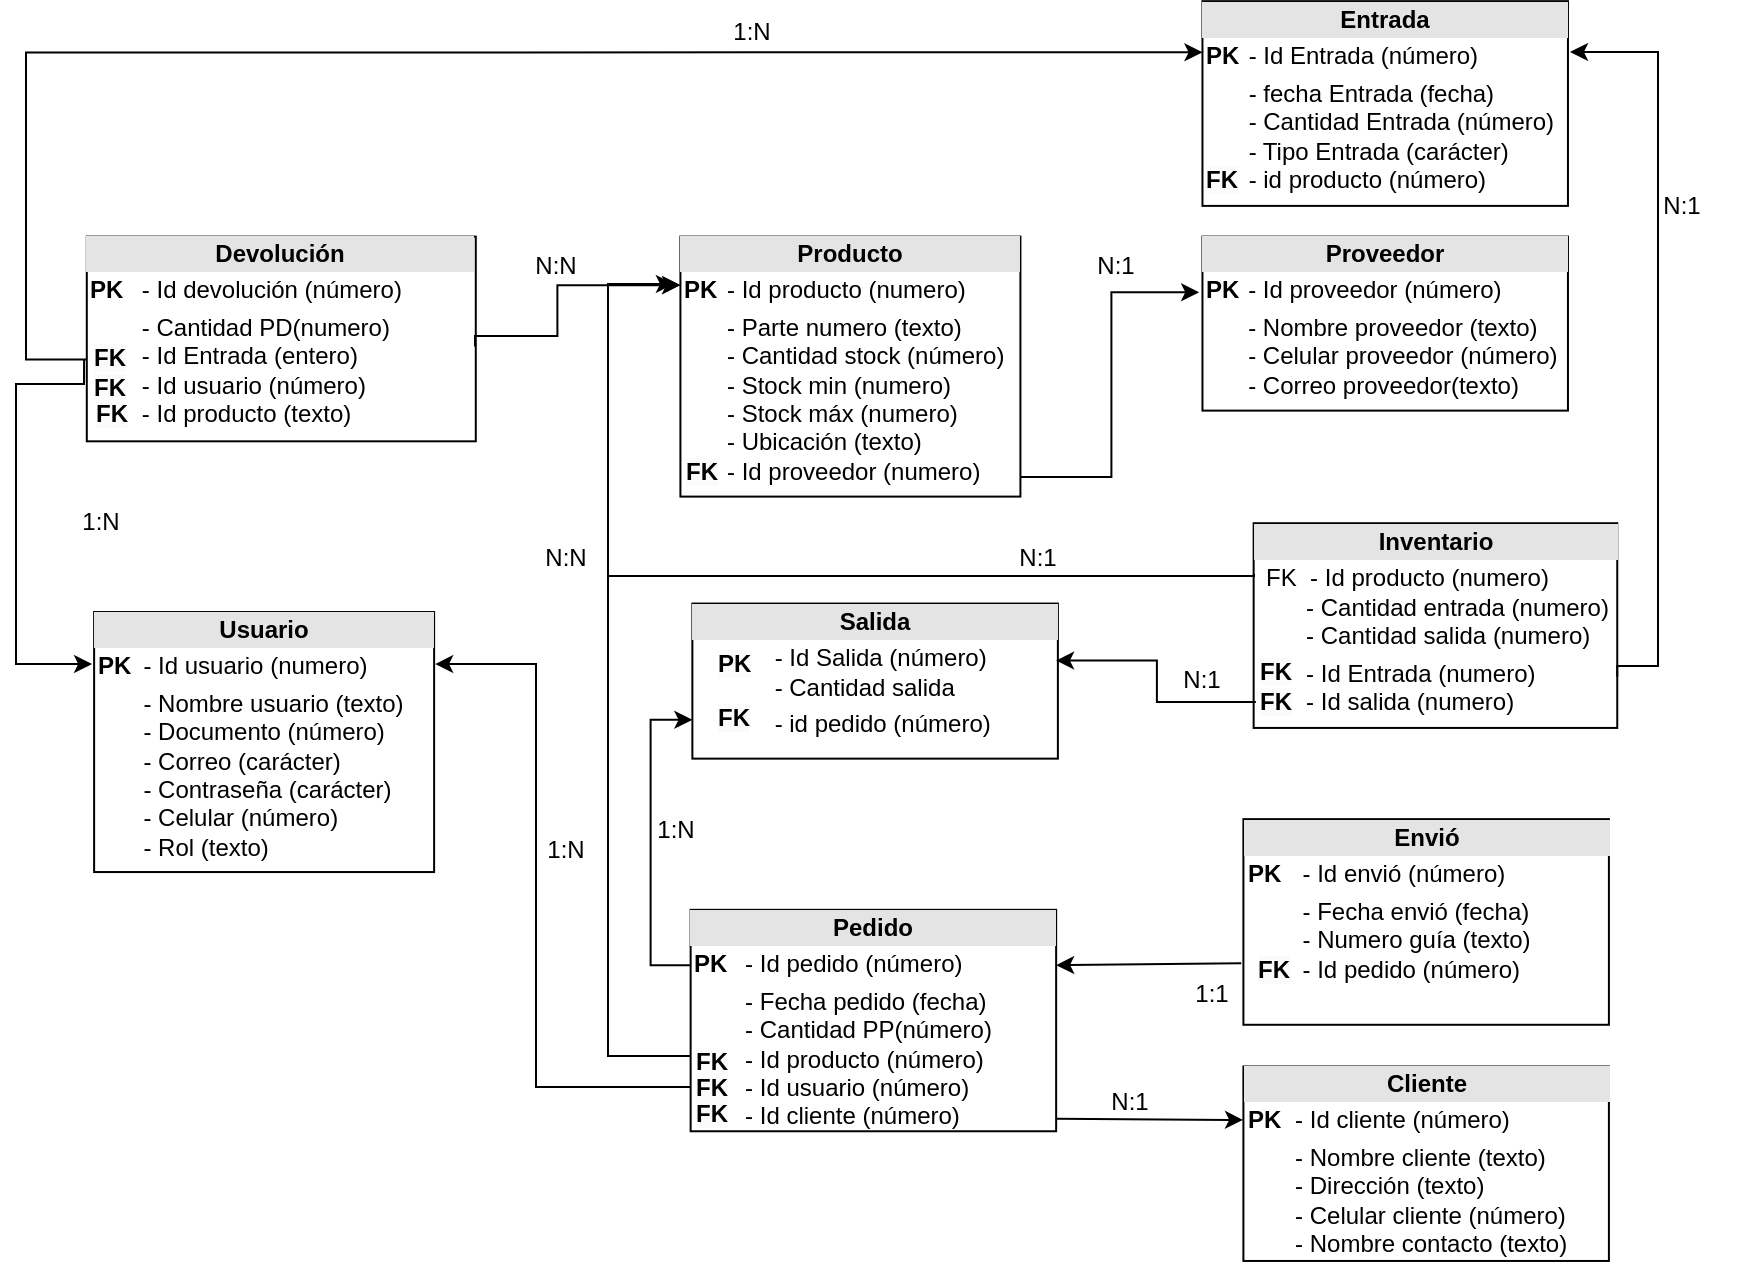 <mxfile version="24.0.0" type="device">
  <diagram name="Page-1" id="c4acf3e9-155e-7222-9cf6-157b1a14988f">
    <mxGraphModel dx="1984" dy="1630" grid="1" gridSize="5.118" guides="1" tooltips="1" connect="1" arrows="1" fold="1" page="1" pageScale="0.5" pageWidth="1100" pageHeight="850" background="none" math="0" shadow="0">
      <root>
        <mxCell id="0" />
        <mxCell id="1" parent="0" />
        <mxCell id="gZQvuJ74ukgTF1RDwBpT-62" value="&lt;div style=&quot;text-align: center; box-sizing: border-box; width: 100%; background: rgb(228, 228, 228); padding: 2px;&quot;&gt;&lt;b&gt;Usuario&lt;/b&gt;&lt;/div&gt;&lt;table style=&quot;width:100%;font-size:1em;&quot; cellpadding=&quot;2&quot; cellspacing=&quot;0&quot;&gt;&lt;tbody&gt;&lt;tr&gt;&lt;td&gt;&lt;b&gt;PK&lt;/b&gt;&lt;/td&gt;&lt;td&gt;- Id usuario (numero)&lt;/td&gt;&lt;/tr&gt;&lt;tr&gt;&lt;td&gt;&lt;br&gt;&lt;/td&gt;&lt;td&gt;- Nombre usuario (texto)&lt;br&gt;- Documento (número)&lt;br&gt;- Correo (carácter)&lt;br&gt;- Contraseña (carácter)&lt;br&gt;- Celular (número)&lt;br&gt;- Rol (texto)&lt;br&gt;&lt;/td&gt;&lt;/tr&gt;&lt;tr&gt;&lt;td&gt;&lt;/td&gt;&lt;td&gt;&lt;br&gt;&lt;/td&gt;&lt;/tr&gt;&lt;/tbody&gt;&lt;/table&gt;" style="verticalAlign=top;align=left;overflow=fill;html=1;whiteSpace=wrap;" parent="1" vertex="1">
          <mxGeometry x="19.06" y="-405.98" width="170" height="130" as="geometry" />
        </mxCell>
        <mxCell id="IS5c74JILzsbv8_1N6Hd-12" style="edgeStyle=orthogonalEdgeStyle;rounded=0;orthogonalLoop=1;jettySize=auto;html=1;entryX=0;entryY=0.75;entryDx=0;entryDy=0;exitX=0;exitY=0.25;exitDx=0;exitDy=0;" parent="1" source="gZQvuJ74ukgTF1RDwBpT-63" target="IS5c74JILzsbv8_1N6Hd-5" edge="1">
          <mxGeometry relative="1" as="geometry" />
        </mxCell>
        <mxCell id="gZQvuJ74ukgTF1RDwBpT-63" value="&lt;div style=&quot;text-align: center; box-sizing: border-box; width: 100%; background: rgb(228, 228, 228); padding: 2px;&quot;&gt;&lt;b&gt;Pedido&lt;/b&gt;&lt;/div&gt;&lt;table style=&quot;width:100%;font-size:1em;&quot; cellpadding=&quot;2&quot; cellspacing=&quot;0&quot;&gt;&lt;tbody&gt;&lt;tr&gt;&lt;td&gt;&lt;b&gt;PK&lt;/b&gt;&lt;/td&gt;&lt;td&gt;- Id pedido (número)&lt;/td&gt;&lt;/tr&gt;&lt;tr&gt;&lt;td&gt;&lt;/td&gt;&lt;td&gt;- Fecha pedido (fecha)&lt;br&gt;- Cantidad PP(número)&lt;br&gt;- Id producto (número)&lt;br&gt;- Id usuario (número)&lt;br&gt;- Id cliente (número)&lt;br&gt;&lt;br&gt;&lt;/td&gt;&lt;/tr&gt;&lt;/tbody&gt;&lt;/table&gt;" style="verticalAlign=top;align=left;overflow=fill;html=1;whiteSpace=wrap;" parent="1" vertex="1">
          <mxGeometry x="317.32" y="-257.08" width="182.75" height="110.71" as="geometry" />
        </mxCell>
        <mxCell id="gZQvuJ74ukgTF1RDwBpT-75" value="&lt;b style=&quot;border-color: var(--border-color); color: rgb(0, 0, 0); font-family: Helvetica; font-size: 12px; font-style: normal; font-variant-ligatures: normal; font-variant-caps: normal; letter-spacing: normal; orphans: 2; text-align: left; text-indent: 0px; text-transform: none; widows: 2; word-spacing: 0px; -webkit-text-stroke-width: 0px; background-color: rgb(251, 251, 251); text-decoration-thickness: initial; text-decoration-style: initial; text-decoration-color: initial;&quot;&gt;FK&lt;/b&gt;" style="text;whiteSpace=wrap;html=1;" parent="1" vertex="1">
          <mxGeometry x="318.19" y="-168.81" width="36.614" height="27.165" as="geometry" />
        </mxCell>
        <mxCell id="gZQvuJ74ukgTF1RDwBpT-76" value="&lt;b style=&quot;border-color: var(--border-color); color: rgb(0, 0, 0); font-family: Helvetica; font-size: 12px; font-style: normal; font-variant-ligatures: normal; font-variant-caps: normal; letter-spacing: normal; orphans: 2; text-align: left; text-indent: 0px; text-transform: none; widows: 2; word-spacing: 0px; -webkit-text-stroke-width: 0px; background-color: rgb(251, 251, 251); text-decoration-thickness: initial; text-decoration-style: initial; text-decoration-color: initial;&quot;&gt;FK&lt;/b&gt;" style="text;whiteSpace=wrap;html=1;" parent="1" vertex="1">
          <mxGeometry x="318.19" y="-194.799" width="36.614" height="27.165" as="geometry" />
        </mxCell>
        <mxCell id="gZQvuJ74ukgTF1RDwBpT-77" value="&lt;b style=&quot;border-color: var(--border-color); color: rgb(0, 0, 0); font-family: Helvetica; font-size: 12px; font-style: normal; font-variant-ligatures: normal; font-variant-caps: normal; letter-spacing: normal; orphans: 2; text-align: left; text-indent: 0px; text-transform: none; widows: 2; word-spacing: 0px; -webkit-text-stroke-width: 0px; background-color: rgb(251, 251, 251); text-decoration-thickness: initial; text-decoration-style: initial; text-decoration-color: initial;&quot;&gt;FK&lt;/b&gt;" style="text;whiteSpace=wrap;html=1;" parent="1" vertex="1">
          <mxGeometry x="318.191" y="-181.807" width="36.614" height="27.165" as="geometry" />
        </mxCell>
        <mxCell id="gZQvuJ74ukgTF1RDwBpT-78" value="&lt;div style=&quot;text-align: center; box-sizing: border-box; width: 100%; background: rgb(228, 228, 228); padding: 2px;&quot;&gt;&lt;b&gt;Envió&lt;/b&gt;&lt;/div&gt;&lt;table style=&quot;width:100%;font-size:1em;&quot; cellpadding=&quot;2&quot; cellspacing=&quot;0&quot;&gt;&lt;tbody&gt;&lt;tr&gt;&lt;td&gt;&lt;b&gt;PK&lt;/b&gt;&lt;/td&gt;&lt;td&gt;- Id envió (número)&lt;/td&gt;&lt;/tr&gt;&lt;tr&gt;&lt;td&gt;&lt;/td&gt;&lt;td&gt;- Fecha envió (fecha)&lt;br&gt;- Numero guía (texto)&lt;br&gt;- Id pedido (número)&lt;br&gt;&lt;br&gt;&lt;br&gt;&lt;/td&gt;&lt;/tr&gt;&lt;/tbody&gt;&lt;/table&gt;" style="verticalAlign=top;align=left;overflow=fill;html=1;whiteSpace=wrap;" parent="1" vertex="1">
          <mxGeometry x="593.7" y="-302.43" width="182.75" height="102.82" as="geometry" />
        </mxCell>
        <mxCell id="8rvuglpFEVZ6h2lD71eI-1" value="&lt;b style=&quot;border-color: var(--border-color); color: rgb(0, 0, 0); font-family: Helvetica; font-size: 12px; font-style: normal; font-variant-ligatures: normal; font-variant-caps: normal; letter-spacing: normal; orphans: 2; text-align: left; text-indent: 0px; text-transform: none; widows: 2; word-spacing: 0px; -webkit-text-stroke-width: 0px; background-color: rgb(251, 251, 251); text-decoration-thickness: initial; text-decoration-style: initial; text-decoration-color: initial;&quot;&gt;FK&lt;/b&gt;" style="text;whiteSpace=wrap;html=1;" parent="1" vertex="1">
          <mxGeometry x="598.82" y="-241.329" width="36.614" height="27.165" as="geometry" />
        </mxCell>
        <mxCell id="8rvuglpFEVZ6h2lD71eI-4" value="&lt;div style=&quot;text-align: center; box-sizing: border-box; width: 100%; background: rgb(228, 228, 228); padding: 2px;&quot;&gt;&lt;b&gt;Cliente&lt;/b&gt;&lt;/div&gt;&lt;table style=&quot;width:100%;font-size:1em;&quot; cellpadding=&quot;2&quot; cellspacing=&quot;0&quot;&gt;&lt;tbody&gt;&lt;tr&gt;&lt;td&gt;&lt;b&gt;PK&lt;/b&gt;&lt;/td&gt;&lt;td&gt;- Id cliente (número)&lt;/td&gt;&lt;/tr&gt;&lt;tr&gt;&lt;td&gt;&lt;/td&gt;&lt;td&gt;- Nombre cliente (texto)&lt;br&gt;- Dirección (texto)&lt;br&gt;- Celular cliente (número)&lt;br&gt;- Nombre contacto (texto)&lt;br&gt;&lt;br&gt;&lt;br&gt;&lt;/td&gt;&lt;/tr&gt;&lt;/tbody&gt;&lt;/table&gt;" style="verticalAlign=top;align=left;overflow=fill;html=1;whiteSpace=wrap;" parent="1" vertex="1">
          <mxGeometry x="593.7" y="-178.76" width="182.75" height="97.24" as="geometry" />
        </mxCell>
        <mxCell id="8rvuglpFEVZ6h2lD71eI-5" value="&lt;div style=&quot;text-align: center; box-sizing: border-box; width: 100%; background: rgb(228, 228, 228); padding: 2px;&quot;&gt;&lt;b&gt;Proveedor&lt;/b&gt;&lt;/div&gt;&lt;table style=&quot;width:100%;font-size:1em;&quot; cellpadding=&quot;2&quot; cellspacing=&quot;0&quot;&gt;&lt;tbody&gt;&lt;tr&gt;&lt;td&gt;&lt;b&gt;PK&lt;/b&gt;&lt;/td&gt;&lt;td&gt;- Id proveedor (número)&lt;/td&gt;&lt;/tr&gt;&lt;tr&gt;&lt;td&gt;&lt;/td&gt;&lt;td&gt;- Nombre proveedor (texto)&lt;br&gt;- Celular proveedor (número)&lt;br&gt;- Correo proveedor(texto)&lt;br&gt;&lt;br&gt;&lt;br&gt;&lt;/td&gt;&lt;/tr&gt;&lt;/tbody&gt;&lt;/table&gt;" style="verticalAlign=top;align=left;overflow=fill;html=1;whiteSpace=wrap;" parent="1" vertex="1">
          <mxGeometry x="573.23" y="-593.7" width="182.75" height="87.01" as="geometry" />
        </mxCell>
        <mxCell id="IS5c74JILzsbv8_1N6Hd-4" style="edgeStyle=orthogonalEdgeStyle;rounded=0;orthogonalLoop=1;jettySize=auto;html=1;exitX=0;exitY=0;exitDx=0;exitDy=0;entryX=0;entryY=0.25;entryDx=0;entryDy=0;" parent="1" source="IS5c74JILzsbv8_1N6Hd-2" target="9wz-zaomX3WM3QOz2HB7-2" edge="1">
          <mxGeometry relative="1" as="geometry">
            <Array as="points">
              <mxPoint x="-15" y="-532" />
              <mxPoint x="-15" y="-686" />
            </Array>
          </mxGeometry>
        </mxCell>
        <mxCell id="8rvuglpFEVZ6h2lD71eI-6" value="&lt;div style=&quot;text-align: center; box-sizing: border-box; width: 100%; background: rgb(228, 228, 228); padding: 2px;&quot;&gt;&lt;b&gt;Devolución&lt;/b&gt;&lt;/div&gt;&lt;table style=&quot;width:100%;font-size:1em;&quot; cellpadding=&quot;2&quot; cellspacing=&quot;0&quot;&gt;&lt;tbody&gt;&lt;tr&gt;&lt;td&gt;&lt;b&gt;PK&lt;/b&gt;&lt;/td&gt;&lt;td&gt;- Id devolución (número)&lt;/td&gt;&lt;/tr&gt;&lt;tr&gt;&lt;td&gt;&lt;/td&gt;&lt;td&gt;- Cantidad PD(numero)&lt;br&gt;- Id Entrada (entero)&lt;br&gt;- Id usuario (número)&lt;br&gt;- Id producto (texto)&lt;br&gt;&lt;br&gt;&lt;br&gt;&lt;br&gt;&lt;br&gt;&lt;/td&gt;&lt;/tr&gt;&lt;/tbody&gt;&lt;/table&gt;" style="verticalAlign=top;align=left;overflow=fill;html=1;whiteSpace=wrap;" parent="1" vertex="1">
          <mxGeometry x="15.4" y="-593.7" width="194.49" height="102.36" as="geometry" />
        </mxCell>
        <mxCell id="8rvuglpFEVZ6h2lD71eI-7" value="&lt;b style=&quot;border-color: var(--border-color); color: rgb(0, 0, 0); font-family: Helvetica; font-size: 12px; font-style: normal; font-variant-ligatures: normal; font-variant-caps: normal; letter-spacing: normal; orphans: 2; text-align: left; text-indent: 0px; text-transform: none; widows: 2; word-spacing: 0px; -webkit-text-stroke-width: 0px; background-color: rgb(251, 251, 251); text-decoration-thickness: initial; text-decoration-style: initial; text-decoration-color: initial;&quot;&gt;FK&lt;/b&gt;" style="text;whiteSpace=wrap;html=1;" parent="1" vertex="1">
          <mxGeometry x="17.404" y="-546.985" width="36.614" height="27.165" as="geometry" />
        </mxCell>
        <mxCell id="8rvuglpFEVZ6h2lD71eI-8" value="&lt;b style=&quot;border-color: var(--border-color); color: rgb(0, 0, 0); font-family: Helvetica; font-size: 12px; font-style: normal; font-variant-ligatures: normal; font-variant-caps: normal; letter-spacing: normal; orphans: 2; text-align: left; text-indent: 0px; text-transform: none; widows: 2; word-spacing: 0px; -webkit-text-stroke-width: 0px; background-color: rgb(251, 251, 251); text-decoration-thickness: initial; text-decoration-style: initial; text-decoration-color: initial;&quot;&gt;FK&lt;/b&gt;" style="text;whiteSpace=wrap;html=1;" parent="1" vertex="1">
          <mxGeometry x="18.402" y="-518.837" width="36.614" height="27.165" as="geometry" />
        </mxCell>
        <mxCell id="8rvuglpFEVZ6h2lD71eI-10" value="&lt;div style=&quot;text-align: center; box-sizing: border-box; width: 100%; background: rgb(228, 228, 228); padding: 2px;&quot;&gt;&lt;b&gt;Producto&lt;/b&gt;&lt;/div&gt;&lt;table style=&quot;width:100%;font-size:1em;&quot; cellpadding=&quot;2&quot; cellspacing=&quot;0&quot;&gt;&lt;tbody&gt;&lt;tr&gt;&lt;td&gt;&lt;b&gt;PK&lt;/b&gt;&lt;/td&gt;&lt;td&gt;- Id producto (numero)&lt;/td&gt;&lt;/tr&gt;&lt;tr&gt;&lt;td&gt;&lt;br&gt;&lt;/td&gt;&lt;td&gt;- Parte numero (texto)&lt;br&gt;- Cantidad stock (número)&lt;br&gt;- Stock min (numero)&lt;br&gt;- Stock máx (numero)&lt;br&gt;- Ubicación (texto)&lt;br&gt;- Id proveedor (numero)&lt;br&gt;&lt;/td&gt;&lt;/tr&gt;&lt;tr&gt;&lt;td&gt;&lt;/td&gt;&lt;td&gt;&lt;br&gt;&lt;/td&gt;&lt;/tr&gt;&lt;/tbody&gt;&lt;/table&gt;" style="verticalAlign=top;align=left;overflow=fill;html=1;whiteSpace=wrap;" parent="1" vertex="1">
          <mxGeometry x="312.208" y="-593.702" width="170" height="130" as="geometry" />
        </mxCell>
        <mxCell id="8rvuglpFEVZ6h2lD71eI-11" value="&lt;b style=&quot;border-color: var(--border-color); color: rgb(0, 0, 0); font-family: Helvetica; font-size: 12px; font-style: normal; font-variant-ligatures: normal; font-variant-caps: normal; letter-spacing: normal; orphans: 2; text-align: left; text-indent: 0px; text-transform: none; widows: 2; word-spacing: 0px; -webkit-text-stroke-width: 0px; background-color: rgb(251, 251, 251); text-decoration-thickness: initial; text-decoration-style: initial; text-decoration-color: initial;&quot;&gt;FK&lt;/b&gt;" style="text;whiteSpace=wrap;html=1;" parent="1" vertex="1">
          <mxGeometry x="313.21" y="-489.569" width="36.614" height="27.165" as="geometry" />
        </mxCell>
        <mxCell id="zqoDmAdYU6GP1mlourHV-16" style="edgeStyle=orthogonalEdgeStyle;rounded=0;orthogonalLoop=1;jettySize=auto;html=1;exitX=0.998;exitY=0.537;exitDx=0;exitDy=0;exitPerimeter=0;" parent="1" source="8rvuglpFEVZ6h2lD71eI-6" edge="1">
          <mxGeometry relative="1" as="geometry">
            <mxPoint x="312.21" y="-569.43" as="targetPoint" />
            <mxPoint x="209.8" y="-543.95" as="sourcePoint" />
            <Array as="points">
              <mxPoint x="250.7" y="-543.95" />
              <mxPoint x="250.7" y="-568.95" />
            </Array>
          </mxGeometry>
        </mxCell>
        <mxCell id="zqoDmAdYU6GP1mlourHV-17" value="" style="endArrow=classic;html=1;rounded=0;exitX=0.999;exitY=0.925;exitDx=0;exitDy=0;exitPerimeter=0;edgeStyle=orthogonalEdgeStyle;entryX=-0.009;entryY=0.32;entryDx=0;entryDy=0;entryPerimeter=0;" parent="1" source="8rvuglpFEVZ6h2lD71eI-10" target="8rvuglpFEVZ6h2lD71eI-5" edge="1">
          <mxGeometry width="50" height="50" relative="1" as="geometry">
            <mxPoint x="374.11" y="-422.43" as="sourcePoint" />
            <mxPoint x="604.11" y="-564.43" as="targetPoint" />
          </mxGeometry>
        </mxCell>
        <mxCell id="zqoDmAdYU6GP1mlourHV-19" value="" style="endArrow=classic;html=1;rounded=0;edgeStyle=orthogonalEdgeStyle;exitX=-0.027;exitY=-0.081;exitDx=0;exitDy=0;exitPerimeter=0;" parent="1" source="gZQvuJ74ukgTF1RDwBpT-77" edge="1">
          <mxGeometry width="50" height="50" relative="1" as="geometry">
            <mxPoint x="318.19" y="-299.5" as="sourcePoint" />
            <mxPoint x="312.09" y="-569.45" as="targetPoint" />
            <Array as="points">
              <mxPoint x="276" y="-184" />
              <mxPoint x="276" y="-569" />
            </Array>
          </mxGeometry>
        </mxCell>
        <mxCell id="zqoDmAdYU6GP1mlourHV-20" style="rounded=0;orthogonalLoop=1;jettySize=auto;html=1;edgeStyle=orthogonalEdgeStyle;exitX=-0.027;exitY=0.49;exitDx=0;exitDy=0;exitPerimeter=0;entryX=1.003;entryY=0.2;entryDx=0;entryDy=0;entryPerimeter=0;" parent="1" source="gZQvuJ74ukgTF1RDwBpT-77" target="gZQvuJ74ukgTF1RDwBpT-62" edge="1">
          <mxGeometry relative="1" as="geometry">
            <mxPoint x="312.7" y="-301.95" as="sourcePoint" />
            <mxPoint x="189.7" y="-379.95" as="targetPoint" />
            <Array as="points">
              <mxPoint x="240" y="-168" />
              <mxPoint x="240" y="-380" />
            </Array>
          </mxGeometry>
        </mxCell>
        <mxCell id="zqoDmAdYU6GP1mlourHV-22" value="" style="endArrow=classic;html=1;rounded=0;exitX=1;exitY=0.944;exitDx=0;exitDy=0;exitPerimeter=0;entryX=-0.001;entryY=0.275;entryDx=0;entryDy=0;entryPerimeter=0;" parent="1" source="gZQvuJ74ukgTF1RDwBpT-63" target="8rvuglpFEVZ6h2lD71eI-4" edge="1">
          <mxGeometry width="50" height="50" relative="1" as="geometry">
            <mxPoint x="500.07" y="-149.97" as="sourcePoint" />
            <mxPoint x="573.7" y="-151.17" as="targetPoint" />
          </mxGeometry>
        </mxCell>
        <mxCell id="zqoDmAdYU6GP1mlourHV-24" value="" style="endArrow=classic;html=1;rounded=0;exitX=0.75;exitY=0;exitDx=0;exitDy=0;entryX=1;entryY=0.25;entryDx=0;entryDy=0;" parent="1" source="zqoDmAdYU6GP1mlourHV-27" target="gZQvuJ74ukgTF1RDwBpT-63" edge="1">
          <mxGeometry width="50" height="50" relative="1" as="geometry">
            <mxPoint x="374.11" y="-137.65" as="sourcePoint" />
            <mxPoint x="542.11" y="-249.65" as="targetPoint" />
          </mxGeometry>
        </mxCell>
        <mxCell id="zqoDmAdYU6GP1mlourHV-26" value="N:1" style="text;html=1;align=center;verticalAlign=middle;whiteSpace=wrap;rounded=0;" parent="1" vertex="1">
          <mxGeometry x="506.698" y="-176.372" width="60" height="30" as="geometry" />
        </mxCell>
        <mxCell id="zqoDmAdYU6GP1mlourHV-27" value="1:1" style="text;html=1;align=center;verticalAlign=middle;whiteSpace=wrap;rounded=0;" parent="1" vertex="1">
          <mxGeometry x="547.636" y="-230.314" width="60" height="30" as="geometry" />
        </mxCell>
        <mxCell id="zqoDmAdYU6GP1mlourHV-28" value="1:N" style="text;html=1;align=center;verticalAlign=middle;whiteSpace=wrap;rounded=0;" parent="1" vertex="1">
          <mxGeometry x="225.194" y="-302.426" width="60" height="30" as="geometry" />
        </mxCell>
        <mxCell id="zqoDmAdYU6GP1mlourHV-29" value="N:N" style="text;html=1;align=center;verticalAlign=middle;whiteSpace=wrap;rounded=0;" parent="1" vertex="1">
          <mxGeometry x="225.192" y="-447.858" width="60" height="30" as="geometry" />
        </mxCell>
        <mxCell id="zqoDmAdYU6GP1mlourHV-30" value="N:1" style="text;html=1;align=center;verticalAlign=middle;whiteSpace=wrap;rounded=0;" parent="1" vertex="1">
          <mxGeometry x="500.07" y="-593.699" width="60" height="30" as="geometry" />
        </mxCell>
        <mxCell id="zqoDmAdYU6GP1mlourHV-31" value="N:N" style="text;html=1;align=center;verticalAlign=middle;whiteSpace=wrap;rounded=0;" parent="1" vertex="1">
          <mxGeometry x="220.079" y="-593.701" width="60" height="30" as="geometry" />
        </mxCell>
        <mxCell id="zqoDmAdYU6GP1mlourHV-36" value="1:N" style="text;html=1;align=center;verticalAlign=middle;whiteSpace=wrap;rounded=0;" parent="1" vertex="1">
          <mxGeometry x="-2.665e-15" y="-466.29" width="44.65" height="30" as="geometry" />
        </mxCell>
        <mxCell id="9wz-zaomX3WM3QOz2HB7-2" value="&lt;div style=&quot;text-align: center; box-sizing: border-box; width: 100%; background: rgb(228, 228, 228); padding: 2px;&quot;&gt;&lt;b&gt;Entrada&lt;/b&gt;&lt;/div&gt;&lt;table style=&quot;width:100%;font-size:1em;&quot; cellpadding=&quot;2&quot; cellspacing=&quot;0&quot;&gt;&lt;tbody&gt;&lt;tr&gt;&lt;td&gt;&lt;b&gt;PK&lt;/b&gt;&lt;/td&gt;&lt;td&gt;- Id Entrada (número)&lt;/td&gt;&lt;/tr&gt;&lt;tr&gt;&lt;td&gt;&lt;/td&gt;&lt;td&gt;- fecha Entrada (fecha)&lt;br&gt;- Cantidad Entrada (número)&lt;br&gt;- Tipo Entrada (carácter)&lt;br&gt;- id producto (número)&lt;br&gt;&lt;br&gt;&lt;br&gt;&lt;br&gt;&lt;/td&gt;&lt;/tr&gt;&lt;/tbody&gt;&lt;/table&gt;" style="verticalAlign=top;align=left;overflow=fill;html=1;whiteSpace=wrap;" parent="1" vertex="1">
          <mxGeometry x="573.23" y="-711.42" width="182.75" height="102.37" as="geometry" />
        </mxCell>
        <mxCell id="9wz-zaomX3WM3QOz2HB7-3" value="&lt;b style=&quot;border-color: var(--border-color); color: rgb(0, 0, 0); font-family: Helvetica; font-size: 12px; font-style: normal; font-variant-ligatures: normal; font-variant-caps: normal; letter-spacing: normal; orphans: 2; text-align: left; text-indent: 0px; text-transform: none; widows: 2; word-spacing: 0px; -webkit-text-stroke-width: 0px; background-color: rgb(251, 251, 251); text-decoration-thickness: initial; text-decoration-style: initial; text-decoration-color: initial;&quot;&gt;FK&lt;/b&gt;" style="text;whiteSpace=wrap;html=1;" parent="1" vertex="1">
          <mxGeometry x="573.23" y="-635.65" width="36.614" height="27.165" as="geometry" />
        </mxCell>
        <mxCell id="9wz-zaomX3WM3QOz2HB7-4" value="&lt;div style=&quot;text-align: center; box-sizing: border-box; width: 100%; background: rgb(228, 228, 228); padding: 2px;&quot;&gt;&lt;b&gt;Inventario&lt;/b&gt;&lt;/div&gt;&lt;table style=&quot;width:100%;font-size:1em;&quot; cellpadding=&quot;2&quot; cellspacing=&quot;0&quot;&gt;&lt;tbody&gt;&lt;tr&gt;&lt;td&gt;&lt;br&gt;&lt;/td&gt;&lt;td&gt;FK&amp;nbsp; - Id producto (numero)&lt;br&gt;&amp;nbsp; &amp;nbsp; &amp;nbsp; - Cantidad entrada (numero)&lt;br&gt;&amp;nbsp; &amp;nbsp; &amp;nbsp; - Cantidad salida (numero)&lt;/td&gt;&lt;/tr&gt;&lt;tr&gt;&lt;td&gt;&lt;br&gt;&lt;/td&gt;&lt;td&gt;&amp;nbsp; &amp;nbsp; &amp;nbsp; - Id Entrada (numero)&lt;br&gt;&amp;nbsp; &amp;nbsp; &amp;nbsp; - Id salida (numero)&lt;br&gt;&lt;br&gt;&lt;br&gt;&lt;br&gt;&lt;/td&gt;&lt;/tr&gt;&lt;tr&gt;&lt;td&gt;&lt;/td&gt;&lt;td&gt;&lt;br&gt;&lt;/td&gt;&lt;/tr&gt;&lt;/tbody&gt;&lt;/table&gt;" style="verticalAlign=top;align=left;overflow=fill;html=1;whiteSpace=wrap;" parent="1" vertex="1">
          <mxGeometry x="598.82" y="-450.39" width="181.81" height="102.36" as="geometry" />
        </mxCell>
        <mxCell id="9wz-zaomX3WM3QOz2HB7-5" value="&lt;b style=&quot;border-color: var(--border-color); color: rgb(0, 0, 0); font-family: Helvetica; font-size: 12px; font-style: normal; font-variant-ligatures: normal; font-variant-caps: normal; letter-spacing: normal; orphans: 2; text-align: left; text-indent: 0px; text-transform: none; widows: 2; word-spacing: 0px; -webkit-text-stroke-width: 0px; background-color: rgb(251, 251, 251); text-decoration-thickness: initial; text-decoration-style: initial; text-decoration-color: initial;&quot;&gt;FK&lt;/b&gt;" style="text;whiteSpace=wrap;html=1;" parent="1" vertex="1">
          <mxGeometry x="599.94" y="-389.86" width="36.614" height="27.165" as="geometry" />
        </mxCell>
        <mxCell id="9wz-zaomX3WM3QOz2HB7-6" value="&lt;b style=&quot;border-color: var(--border-color); color: rgb(0, 0, 0); font-family: Helvetica; font-size: 12px; font-style: normal; font-variant-ligatures: normal; font-variant-caps: normal; letter-spacing: normal; orphans: 2; text-align: left; text-indent: 0px; text-transform: none; widows: 2; word-spacing: 0px; -webkit-text-stroke-width: 0px; background-color: rgb(251, 251, 251); text-decoration-thickness: initial; text-decoration-style: initial; text-decoration-color: initial;&quot;&gt;FK&lt;/b&gt;" style="text;whiteSpace=wrap;html=1;" parent="1" vertex="1">
          <mxGeometry x="599.94" y="-374.63" width="36.614" height="27.165" as="geometry" />
        </mxCell>
        <mxCell id="IS5c74JILzsbv8_1N6Hd-2" value="&lt;b style=&quot;border-color: var(--border-color); color: rgb(0, 0, 0); font-family: Helvetica; font-size: 12px; font-style: normal; font-variant-ligatures: normal; font-variant-caps: normal; letter-spacing: normal; orphans: 2; text-align: left; text-indent: 0px; text-transform: none; widows: 2; word-spacing: 0px; -webkit-text-stroke-width: 0px; background-color: rgb(251, 251, 251); text-decoration-thickness: initial; text-decoration-style: initial; text-decoration-color: initial;&quot;&gt;FK&lt;/b&gt;" style="text;whiteSpace=wrap;html=1;" parent="1" vertex="1">
          <mxGeometry x="17.4" y="-532.279" width="36.614" height="27.165" as="geometry" />
        </mxCell>
        <mxCell id="IS5c74JILzsbv8_1N6Hd-3" style="edgeStyle=orthogonalEdgeStyle;rounded=0;orthogonalLoop=1;jettySize=auto;html=1;entryX=-0.006;entryY=0.2;entryDx=0;entryDy=0;entryPerimeter=0;exitX=-0.007;exitY=0.6;exitDx=0;exitDy=0;exitPerimeter=0;" parent="1" source="8rvuglpFEVZ6h2lD71eI-6" target="gZQvuJ74ukgTF1RDwBpT-62" edge="1">
          <mxGeometry relative="1" as="geometry">
            <Array as="points">
              <mxPoint x="-20" y="-520" />
              <mxPoint x="-20" y="-380" />
            </Array>
          </mxGeometry>
        </mxCell>
        <mxCell id="IS5c74JILzsbv8_1N6Hd-5" value="&lt;div style=&quot;text-align: center; box-sizing: border-box; width: 100%; background: rgb(228, 228, 228); padding: 2px;&quot;&gt;&lt;b&gt;Salida&lt;/b&gt;&lt;/div&gt;&lt;table style=&quot;width:100%;font-size:1em;&quot; cellpadding=&quot;2&quot; cellspacing=&quot;0&quot;&gt;&lt;tbody&gt;&lt;tr&gt;&lt;td&gt;&lt;span style=&quot;white-space: pre;&quot;&gt;&#x9;&lt;/span&gt;&lt;br&gt;&lt;/td&gt;&lt;td&gt;- Id Salida (número)&lt;br&gt;- Cantidad salida&lt;/td&gt;&lt;/tr&gt;&lt;tr&gt;&lt;td&gt;&lt;/td&gt;&lt;td&gt;- id pedido (número)&lt;br&gt;&lt;br&gt;&lt;br&gt;&lt;br&gt;&lt;/td&gt;&lt;/tr&gt;&lt;/tbody&gt;&lt;/table&gt;" style="verticalAlign=top;align=left;overflow=fill;html=1;whiteSpace=wrap;" parent="1" vertex="1">
          <mxGeometry x="318.19" y="-410.23" width="182.75" height="77.55" as="geometry" />
        </mxCell>
        <mxCell id="IS5c74JILzsbv8_1N6Hd-6" value="&lt;b style=&quot;border-color: var(--border-color); color: rgb(0, 0, 0); font-family: Helvetica; font-size: 12px; font-style: normal; font-variant-ligatures: normal; font-variant-caps: normal; letter-spacing: normal; orphans: 2; text-align: left; text-indent: 0px; text-transform: none; widows: 2; word-spacing: 0px; -webkit-text-stroke-width: 0px; background-color: rgb(251, 251, 251); text-decoration-thickness: initial; text-decoration-style: initial; text-decoration-color: initial;&quot;&gt;PK&lt;/b&gt;" style="text;whiteSpace=wrap;html=1;" parent="1" vertex="1">
          <mxGeometry x="329.018" y="-394.092" width="36.614" height="27.165" as="geometry" />
        </mxCell>
        <mxCell id="IS5c74JILzsbv8_1N6Hd-9" style="edgeStyle=orthogonalEdgeStyle;rounded=0;orthogonalLoop=1;jettySize=auto;html=1;entryX=0.995;entryY=0.368;entryDx=0;entryDy=0;entryPerimeter=0;exitX=0;exitY=0.5;exitDx=0;exitDy=0;" parent="1" source="9wz-zaomX3WM3QOz2HB7-6" target="IS5c74JILzsbv8_1N6Hd-5" edge="1">
          <mxGeometry relative="1" as="geometry">
            <mxPoint x="594" y="-358" as="sourcePoint" />
          </mxGeometry>
        </mxCell>
        <mxCell id="IS5c74JILzsbv8_1N6Hd-11" style="edgeStyle=orthogonalEdgeStyle;rounded=0;orthogonalLoop=1;jettySize=auto;html=1;exitX=1;exitY=0.75;exitDx=0;exitDy=0;" parent="1" source="9wz-zaomX3WM3QOz2HB7-4" edge="1">
          <mxGeometry relative="1" as="geometry">
            <mxPoint x="757" y="-686" as="targetPoint" />
            <Array as="points">
              <mxPoint x="781" y="-379" />
              <mxPoint x="801" y="-379" />
              <mxPoint x="801" y="-686" />
            </Array>
          </mxGeometry>
        </mxCell>
        <mxCell id="IS5c74JILzsbv8_1N6Hd-14" style="edgeStyle=orthogonalEdgeStyle;rounded=0;orthogonalLoop=1;jettySize=auto;html=1;entryX=-0.019;entryY=0.182;entryDx=0;entryDy=0;entryPerimeter=0;" parent="1" target="8rvuglpFEVZ6h2lD71eI-10" edge="1">
          <mxGeometry relative="1" as="geometry">
            <mxPoint x="599" y="-425" as="sourcePoint" />
            <mxPoint x="276.058" y="-574.952" as="targetPoint" />
            <Array as="points">
              <mxPoint x="276" y="-424" />
              <mxPoint x="276" y="-570" />
            </Array>
          </mxGeometry>
        </mxCell>
        <mxCell id="IS5c74JILzsbv8_1N6Hd-15" value="1:N" style="text;html=1;align=center;verticalAlign=middle;whiteSpace=wrap;rounded=0;" parent="1" vertex="1">
          <mxGeometry x="318.19" y="-711.42" width="60" height="30" as="geometry" />
        </mxCell>
        <mxCell id="IS5c74JILzsbv8_1N6Hd-16" value="N:1" style="text;html=1;align=center;verticalAlign=middle;whiteSpace=wrap;rounded=0;" parent="1" vertex="1">
          <mxGeometry x="783.07" y="-623.7" width="60" height="30" as="geometry" />
        </mxCell>
        <mxCell id="IS5c74JILzsbv8_1N6Hd-17" value="1:N" style="text;html=1;align=center;verticalAlign=middle;whiteSpace=wrap;rounded=0;" parent="1" vertex="1">
          <mxGeometry x="280.08" y="-312.2" width="60" height="30" as="geometry" />
        </mxCell>
        <mxCell id="IS5c74JILzsbv8_1N6Hd-18" value="N:1" style="text;html=1;align=center;verticalAlign=middle;whiteSpace=wrap;rounded=0;" parent="1" vertex="1">
          <mxGeometry x="542.52" y="-386.85" width="60" height="30" as="geometry" />
        </mxCell>
        <mxCell id="IS5c74JILzsbv8_1N6Hd-19" value="&lt;b style=&quot;border-color: var(--border-color); color: rgb(0, 0, 0); font-family: Helvetica; font-size: 12px; font-style: normal; font-variant-ligatures: normal; font-variant-caps: normal; letter-spacing: normal; orphans: 2; text-align: left; text-indent: 0px; text-transform: none; widows: 2; word-spacing: 0px; -webkit-text-stroke-width: 0px; background-color: rgb(251, 251, 251); text-decoration-thickness: initial; text-decoration-style: initial; text-decoration-color: initial;&quot;&gt;FK&lt;/b&gt;" style="text;whiteSpace=wrap;html=1;" parent="1" vertex="1">
          <mxGeometry x="329.016" y="-366.924" width="36.614" height="27.165" as="geometry" />
        </mxCell>
        <mxCell id="IS5c74JILzsbv8_1N6Hd-20" value="N:1" style="text;html=1;align=center;verticalAlign=middle;whiteSpace=wrap;rounded=0;" parent="1" vertex="1">
          <mxGeometry x="460.63" y="-447.86" width="60" height="30" as="geometry" />
        </mxCell>
      </root>
    </mxGraphModel>
  </diagram>
</mxfile>
